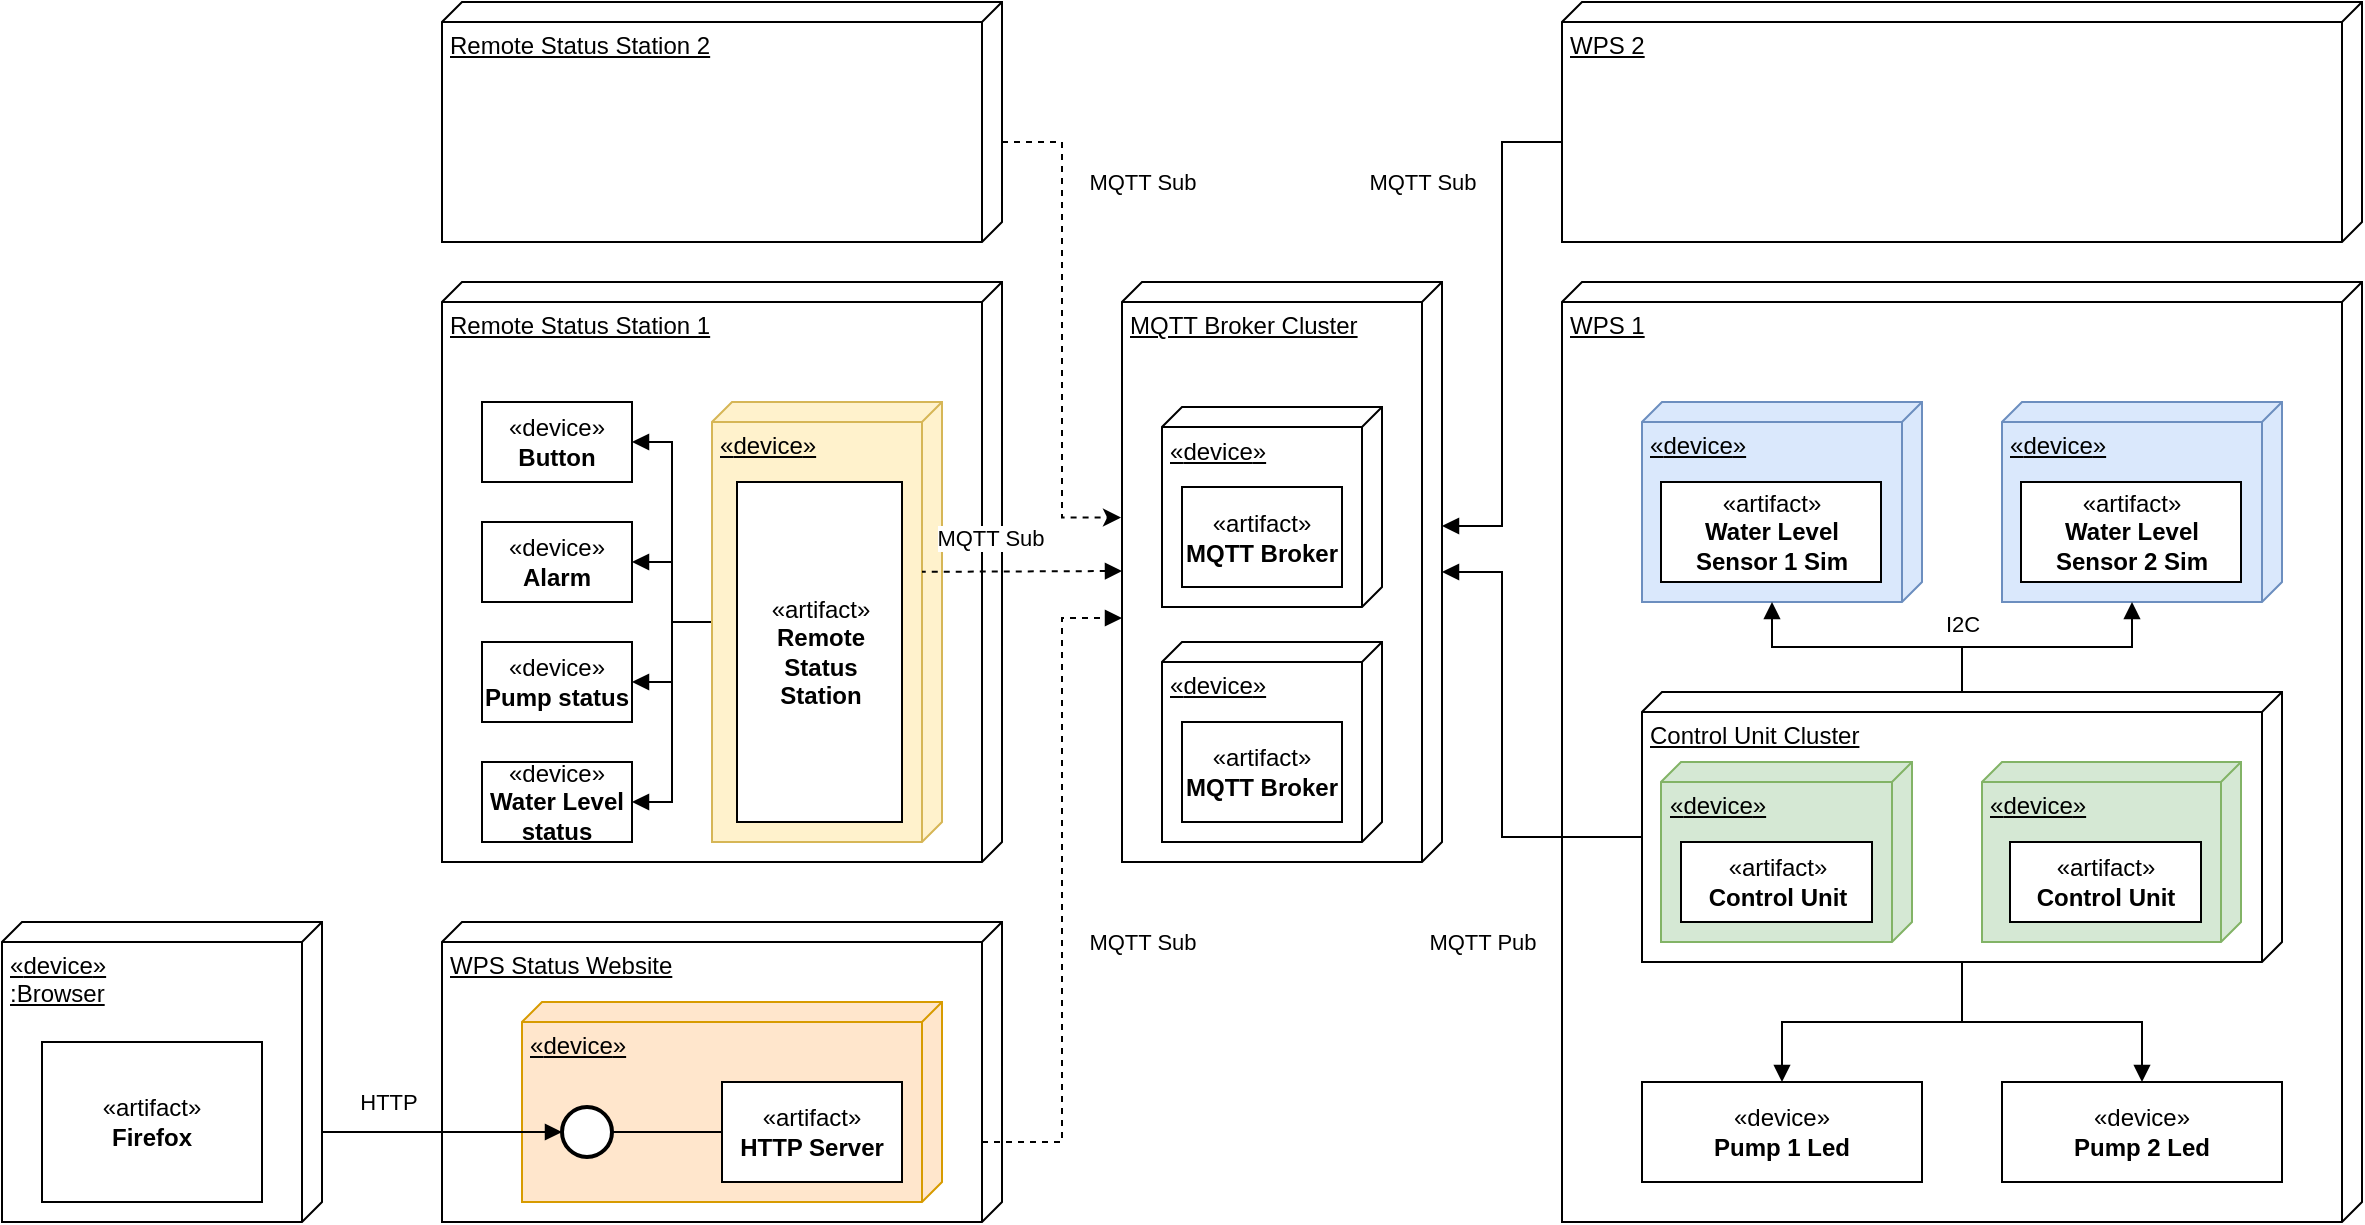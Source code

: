 <mxfile version="22.1.16" type="device">
  <diagram id="-jloQYBRYK6Awh3fImPs" name="Página-1">
    <mxGraphModel dx="2261" dy="2012" grid="1" gridSize="10" guides="1" tooltips="1" connect="1" arrows="1" fold="1" page="1" pageScale="1" pageWidth="827" pageHeight="1169" math="0" shadow="0">
      <root>
        <mxCell id="0" />
        <mxCell id="1" parent="0" />
        <mxCell id="XlQ_gyAynb_7siddWxOq-5" value="MQTT Broker Cluster" style="verticalAlign=top;align=left;spacingTop=8;spacingLeft=2;spacingRight=12;shape=cube;size=10;direction=south;fontStyle=4;html=1;whiteSpace=wrap;" parent="1" vertex="1">
          <mxGeometry x="-40" y="120" width="160" height="290" as="geometry" />
        </mxCell>
        <mxCell id="bxP-EH-jp1SR5SKdyFND-36" value="Remote Status Station 1" style="verticalAlign=top;align=left;spacingTop=8;spacingLeft=2;spacingRight=12;shape=cube;size=10;direction=south;fontStyle=4;html=1;whiteSpace=wrap;" parent="1" vertex="1">
          <mxGeometry x="-380" y="120" width="280" height="290" as="geometry" />
        </mxCell>
        <mxCell id="bxP-EH-jp1SR5SKdyFND-11" value="WPS 1" style="verticalAlign=top;align=left;spacingTop=8;spacingLeft=2;spacingRight=12;shape=cube;size=10;direction=south;fontStyle=4;html=1;whiteSpace=wrap;" parent="1" vertex="1">
          <mxGeometry x="180" y="120" width="400" height="470" as="geometry" />
        </mxCell>
        <mxCell id="bxP-EH-jp1SR5SKdyFND-32" style="edgeStyle=orthogonalEdgeStyle;rounded=0;orthogonalLoop=1;jettySize=auto;html=1;endArrow=block;endFill=1;" parent="1" source="bxP-EH-jp1SR5SKdyFND-1" target="bxP-EH-jp1SR5SKdyFND-8" edge="1">
          <mxGeometry relative="1" as="geometry" />
        </mxCell>
        <mxCell id="bxP-EH-jp1SR5SKdyFND-33" style="edgeStyle=orthogonalEdgeStyle;rounded=0;orthogonalLoop=1;jettySize=auto;html=1;endArrow=block;endFill=1;" parent="1" source="bxP-EH-jp1SR5SKdyFND-1" target="bxP-EH-jp1SR5SKdyFND-9" edge="1">
          <mxGeometry relative="1" as="geometry" />
        </mxCell>
        <mxCell id="bxP-EH-jp1SR5SKdyFND-1" value="Control Unit Cluster" style="verticalAlign=top;align=left;spacingTop=8;spacingLeft=2;spacingRight=12;shape=cube;size=10;direction=south;fontStyle=4;html=1;whiteSpace=wrap;" parent="1" vertex="1">
          <mxGeometry x="220" y="325" width="320" height="135" as="geometry" />
        </mxCell>
        <mxCell id="bxP-EH-jp1SR5SKdyFND-3" value="«&lt;span style=&quot;background-color: initial;&quot;&gt;device&lt;/span&gt;»" style="verticalAlign=top;align=left;spacingTop=8;spacingLeft=2;spacingRight=12;shape=cube;size=10;direction=south;fontStyle=4;html=1;whiteSpace=wrap;fillColor=#dae8fc;strokeColor=#6c8ebf;" parent="1" vertex="1">
          <mxGeometry x="220" y="180" width="140" height="100" as="geometry" />
        </mxCell>
        <mxCell id="bxP-EH-jp1SR5SKdyFND-4" value="«artifact»&lt;br&gt;&lt;b&gt;Water Level Sensor 1 Sim&lt;/b&gt;" style="html=1;whiteSpace=wrap;" parent="1" vertex="1">
          <mxGeometry x="229.5" y="220" width="110" height="50" as="geometry" />
        </mxCell>
        <mxCell id="bxP-EH-jp1SR5SKdyFND-5" value="«&lt;span style=&quot;background-color: initial;&quot;&gt;device&lt;/span&gt;»" style="verticalAlign=top;align=left;spacingTop=8;spacingLeft=2;spacingRight=12;shape=cube;size=10;direction=south;fontStyle=4;html=1;whiteSpace=wrap;fillColor=#dae8fc;strokeColor=#6c8ebf;" parent="1" vertex="1">
          <mxGeometry x="400" y="180" width="140" height="100" as="geometry" />
        </mxCell>
        <mxCell id="bxP-EH-jp1SR5SKdyFND-6" value="«artifact»&lt;br&gt;&lt;b&gt;Water Level Sensor 2 Sim&lt;/b&gt;" style="html=1;whiteSpace=wrap;" parent="1" vertex="1">
          <mxGeometry x="409.5" y="220" width="110" height="50" as="geometry" />
        </mxCell>
        <mxCell id="bxP-EH-jp1SR5SKdyFND-8" value="«device»&lt;br&gt;&lt;b&gt;Pump 1 Led&lt;/b&gt;" style="html=1;whiteSpace=wrap;" parent="1" vertex="1">
          <mxGeometry x="220" y="520" width="140" height="50" as="geometry" />
        </mxCell>
        <mxCell id="bxP-EH-jp1SR5SKdyFND-9" value="«device»&lt;br&gt;&lt;b&gt;Pump 2 Led&lt;/b&gt;" style="html=1;whiteSpace=wrap;" parent="1" vertex="1">
          <mxGeometry x="400" y="520" width="140" height="50" as="geometry" />
        </mxCell>
        <mxCell id="bxP-EH-jp1SR5SKdyFND-12" value="WPS 2" style="verticalAlign=top;align=left;spacingTop=8;spacingLeft=2;spacingRight=12;shape=cube;size=10;direction=south;fontStyle=4;html=1;whiteSpace=wrap;" parent="1" vertex="1">
          <mxGeometry x="180" y="-20" width="400" height="120" as="geometry" />
        </mxCell>
        <mxCell id="bxP-EH-jp1SR5SKdyFND-29" style="edgeStyle=orthogonalEdgeStyle;rounded=0;orthogonalLoop=1;jettySize=auto;html=1;entryX=0;entryY=0;entryDx=100;entryDy=75;entryPerimeter=0;endArrow=block;endFill=1;" parent="1" source="bxP-EH-jp1SR5SKdyFND-1" target="bxP-EH-jp1SR5SKdyFND-3" edge="1">
          <mxGeometry relative="1" as="geometry" />
        </mxCell>
        <mxCell id="bxP-EH-jp1SR5SKdyFND-31" value="I2C" style="edgeLabel;html=1;align=center;verticalAlign=middle;resizable=0;points=[];labelBackgroundColor=none;" parent="bxP-EH-jp1SR5SKdyFND-29" vertex="1" connectable="0">
          <mxGeometry x="-0.345" y="2" relative="1" as="geometry">
            <mxPoint x="23" y="-14" as="offset" />
          </mxGeometry>
        </mxCell>
        <mxCell id="bxP-EH-jp1SR5SKdyFND-30" style="edgeStyle=orthogonalEdgeStyle;rounded=0;orthogonalLoop=1;jettySize=auto;html=1;entryX=0;entryY=0;entryDx=100;entryDy=75;entryPerimeter=0;endArrow=block;endFill=1;" parent="1" source="bxP-EH-jp1SR5SKdyFND-1" target="bxP-EH-jp1SR5SKdyFND-5" edge="1">
          <mxGeometry relative="1" as="geometry" />
        </mxCell>
        <mxCell id="bxP-EH-jp1SR5SKdyFND-50" style="edgeStyle=orthogonalEdgeStyle;rounded=0;orthogonalLoop=1;jettySize=auto;html=1;entryX=1;entryY=0.5;entryDx=0;entryDy=0;endArrow=block;endFill=1;" parent="1" source="bxP-EH-jp1SR5SKdyFND-37" target="bxP-EH-jp1SR5SKdyFND-42" edge="1">
          <mxGeometry relative="1" as="geometry">
            <Array as="points">
              <mxPoint x="-265" y="290" />
              <mxPoint x="-265" y="200" />
            </Array>
          </mxGeometry>
        </mxCell>
        <mxCell id="bxP-EH-jp1SR5SKdyFND-51" style="edgeStyle=orthogonalEdgeStyle;rounded=0;orthogonalLoop=1;jettySize=auto;html=1;entryX=1;entryY=0.5;entryDx=0;entryDy=0;endArrow=block;endFill=1;" parent="1" source="bxP-EH-jp1SR5SKdyFND-37" target="bxP-EH-jp1SR5SKdyFND-41" edge="1">
          <mxGeometry relative="1" as="geometry" />
        </mxCell>
        <mxCell id="bxP-EH-jp1SR5SKdyFND-52" style="edgeStyle=orthogonalEdgeStyle;rounded=0;orthogonalLoop=1;jettySize=auto;html=1;entryX=1;entryY=0.5;entryDx=0;entryDy=0;endArrow=block;endFill=1;" parent="1" source="bxP-EH-jp1SR5SKdyFND-37" target="bxP-EH-jp1SR5SKdyFND-40" edge="1">
          <mxGeometry relative="1" as="geometry" />
        </mxCell>
        <mxCell id="bxP-EH-jp1SR5SKdyFND-54" style="edgeStyle=orthogonalEdgeStyle;rounded=0;orthogonalLoop=1;jettySize=auto;html=1;entryX=1;entryY=0.5;entryDx=0;entryDy=0;endArrow=block;endFill=1;" parent="1" source="bxP-EH-jp1SR5SKdyFND-37" target="bxP-EH-jp1SR5SKdyFND-39" edge="1">
          <mxGeometry relative="1" as="geometry" />
        </mxCell>
        <mxCell id="bxP-EH-jp1SR5SKdyFND-37" value="«&lt;span style=&quot;background-color: initial;&quot;&gt;device&lt;/span&gt;»" style="verticalAlign=top;align=left;spacingTop=8;spacingLeft=2;spacingRight=12;shape=cube;size=10;direction=south;fontStyle=4;html=1;whiteSpace=wrap;fillColor=#fff2cc;strokeColor=#d6b656;" parent="1" vertex="1">
          <mxGeometry x="-245" y="180" width="115" height="220" as="geometry" />
        </mxCell>
        <mxCell id="bxP-EH-jp1SR5SKdyFND-38" value="«artifact»&lt;br&gt;&lt;b&gt;Remote Status &lt;br&gt;Station&lt;br&gt;&lt;/b&gt;" style="html=1;whiteSpace=wrap;" parent="1" vertex="1">
          <mxGeometry x="-232.5" y="220" width="82.5" height="170" as="geometry" />
        </mxCell>
        <mxCell id="bxP-EH-jp1SR5SKdyFND-39" value="«device»&lt;br&gt;&lt;b&gt;Water Level status&lt;/b&gt;" style="html=1;whiteSpace=wrap;" parent="1" vertex="1">
          <mxGeometry x="-360" y="360" width="75" height="40" as="geometry" />
        </mxCell>
        <mxCell id="bxP-EH-jp1SR5SKdyFND-40" value="«device»&lt;br&gt;&lt;b&gt;Pump status&lt;/b&gt;" style="html=1;whiteSpace=wrap;" parent="1" vertex="1">
          <mxGeometry x="-360" y="300" width="75" height="40" as="geometry" />
        </mxCell>
        <mxCell id="bxP-EH-jp1SR5SKdyFND-41" value="«device»&lt;br&gt;&lt;b&gt;Alarm&lt;/b&gt;" style="html=1;whiteSpace=wrap;" parent="1" vertex="1">
          <mxGeometry x="-360" y="240" width="75" height="40" as="geometry" />
        </mxCell>
        <mxCell id="bxP-EH-jp1SR5SKdyFND-42" value="«device»&lt;br&gt;&lt;b&gt;Button&lt;/b&gt;" style="html=1;whiteSpace=wrap;" parent="1" vertex="1">
          <mxGeometry x="-360" y="180" width="75" height="40" as="geometry" />
        </mxCell>
        <mxCell id="bxP-EH-jp1SR5SKdyFND-57" value="Remote Status Station 2" style="verticalAlign=top;align=left;spacingTop=8;spacingLeft=2;spacingRight=12;shape=cube;size=10;direction=south;fontStyle=4;html=1;whiteSpace=wrap;" parent="1" vertex="1">
          <mxGeometry x="-380" y="-20" width="280" height="120" as="geometry" />
        </mxCell>
        <mxCell id="bxP-EH-jp1SR5SKdyFND-61" value="WPS Status Website" style="verticalAlign=top;align=left;spacingTop=8;spacingLeft=2;spacingRight=12;shape=cube;size=10;direction=south;fontStyle=4;html=1;whiteSpace=wrap;" parent="1" vertex="1">
          <mxGeometry x="-380" y="440" width="280" height="150" as="geometry" />
        </mxCell>
        <mxCell id="bxP-EH-jp1SR5SKdyFND-63" value="«&lt;span style=&quot;background-color: initial;&quot;&gt;device&lt;/span&gt;»" style="verticalAlign=top;align=left;spacingTop=8;spacingLeft=2;spacingRight=12;shape=cube;size=10;direction=south;fontStyle=4;html=1;whiteSpace=wrap;fillColor=#ffe6cc;strokeColor=#d79b00;" parent="1" vertex="1">
          <mxGeometry x="-340" y="480" width="210" height="100" as="geometry" />
        </mxCell>
        <mxCell id="bxP-EH-jp1SR5SKdyFND-64" value="«artifact»&lt;br&gt;&lt;b&gt;HTTP Server&lt;/b&gt;" style="html=1;whiteSpace=wrap;" parent="1" vertex="1">
          <mxGeometry x="-240" y="520" width="90" height="50" as="geometry" />
        </mxCell>
        <mxCell id="bxP-EH-jp1SR5SKdyFND-70" value="«&lt;span style=&quot;border-color: var(--border-color); color: rgb(0, 0, 0); background-color: initial;&quot;&gt;device&lt;/span&gt;&lt;span style=&quot;color: rgb(0, 0, 0);&quot;&gt;»&lt;br&gt;:Browser&lt;br&gt;&lt;/span&gt;" style="verticalAlign=top;align=left;spacingTop=8;spacingLeft=2;spacingRight=12;shape=cube;size=10;direction=south;fontStyle=4;html=1;whiteSpace=wrap;" parent="1" vertex="1">
          <mxGeometry x="-600" y="440" width="160" height="150" as="geometry" />
        </mxCell>
        <mxCell id="bxP-EH-jp1SR5SKdyFND-71" value="«artifact»&lt;br&gt;&lt;b&gt;Firefox&lt;/b&gt;" style="html=1;whiteSpace=wrap;" parent="1" vertex="1">
          <mxGeometry x="-580" y="500" width="110" height="80" as="geometry" />
        </mxCell>
        <mxCell id="bxP-EH-jp1SR5SKdyFND-73" style="edgeStyle=orthogonalEdgeStyle;rounded=0;orthogonalLoop=1;jettySize=auto;html=1;entryX=0;entryY=0.5;entryDx=0;entryDy=0;endArrow=block;endFill=1;" parent="1" source="bxP-EH-jp1SR5SKdyFND-70" target="bxP-EH-jp1SR5SKdyFND-75" edge="1">
          <mxGeometry relative="1" as="geometry">
            <Array as="points">
              <mxPoint x="-390" y="545" />
              <mxPoint x="-390" y="545" />
            </Array>
          </mxGeometry>
        </mxCell>
        <mxCell id="bxP-EH-jp1SR5SKdyFND-74" value="HTTP" style="edgeLabel;html=1;align=center;verticalAlign=middle;resizable=0;points=[];" parent="bxP-EH-jp1SR5SKdyFND-73" vertex="1" connectable="0">
          <mxGeometry x="-0.35" y="-2" relative="1" as="geometry">
            <mxPoint x="-6" y="-17" as="offset" />
          </mxGeometry>
        </mxCell>
        <mxCell id="bxP-EH-jp1SR5SKdyFND-76" style="edgeStyle=orthogonalEdgeStyle;rounded=0;orthogonalLoop=1;jettySize=auto;html=1;entryX=0;entryY=0.5;entryDx=0;entryDy=0;endArrow=none;endFill=0;" parent="1" source="bxP-EH-jp1SR5SKdyFND-75" target="bxP-EH-jp1SR5SKdyFND-64" edge="1">
          <mxGeometry relative="1" as="geometry" />
        </mxCell>
        <mxCell id="bxP-EH-jp1SR5SKdyFND-75" value="" style="ellipse;whiteSpace=wrap;html=1;aspect=fixed;strokeWidth=2;" parent="1" vertex="1">
          <mxGeometry x="-320" y="532.5" width="25" height="25" as="geometry" />
        </mxCell>
        <mxCell id="XlQ_gyAynb_7siddWxOq-1" value="«&lt;span style=&quot;background-color: initial;&quot;&gt;device&lt;/span&gt;»" style="verticalAlign=top;align=left;spacingTop=8;spacingLeft=2;spacingRight=12;shape=cube;size=10;direction=south;fontStyle=4;html=1;whiteSpace=wrap;" parent="1" vertex="1">
          <mxGeometry x="-20" y="182.5" width="110" height="100" as="geometry" />
        </mxCell>
        <mxCell id="XlQ_gyAynb_7siddWxOq-2" value="«artifact»&lt;br&gt;&lt;b&gt;MQTT Broker&lt;/b&gt;" style="html=1;whiteSpace=wrap;" parent="1" vertex="1">
          <mxGeometry x="-10" y="222.5" width="80" height="50" as="geometry" />
        </mxCell>
        <mxCell id="XlQ_gyAynb_7siddWxOq-3" value="«&lt;span style=&quot;background-color: initial;&quot;&gt;device&lt;/span&gt;»" style="verticalAlign=top;align=left;spacingTop=8;spacingLeft=2;spacingRight=12;shape=cube;size=10;direction=south;fontStyle=4;html=1;whiteSpace=wrap;" parent="1" vertex="1">
          <mxGeometry x="-20" y="300" width="110" height="100" as="geometry" />
        </mxCell>
        <mxCell id="XlQ_gyAynb_7siddWxOq-7" value="«&lt;span style=&quot;background-color: initial;&quot;&gt;device&lt;/span&gt;»" style="verticalAlign=top;align=left;spacingTop=8;spacingLeft=2;spacingRight=12;shape=cube;size=10;direction=south;fontStyle=4;html=1;whiteSpace=wrap;fillColor=#d5e8d4;strokeColor=#82b366;" parent="1" vertex="1">
          <mxGeometry x="390" y="360" width="129.5" height="90" as="geometry" />
        </mxCell>
        <mxCell id="XlQ_gyAynb_7siddWxOq-4" value="«artifact»&lt;br&gt;&lt;b&gt;MQTT Broker&lt;/b&gt;" style="html=1;whiteSpace=wrap;" parent="1" vertex="1">
          <mxGeometry x="-10" y="340" width="80" height="50" as="geometry" />
        </mxCell>
        <mxCell id="bxP-EH-jp1SR5SKdyFND-48" value="«artifact»&lt;br&gt;&lt;b&gt;Control Unit&lt;/b&gt;" style="html=1;whiteSpace=wrap;" parent="1" vertex="1">
          <mxGeometry x="404" y="400" width="95.5" height="40" as="geometry" />
        </mxCell>
        <mxCell id="XlQ_gyAynb_7siddWxOq-8" value="«&lt;span style=&quot;background-color: initial;&quot;&gt;device&lt;/span&gt;»" style="verticalAlign=top;align=left;spacingTop=8;spacingLeft=2;spacingRight=12;shape=cube;size=10;direction=south;fontStyle=4;html=1;whiteSpace=wrap;fillColor=#d5e8d4;strokeColor=#82b366;" parent="1" vertex="1">
          <mxGeometry x="229.5" y="360" width="125.5" height="90" as="geometry" />
        </mxCell>
        <mxCell id="XlQ_gyAynb_7siddWxOq-9" value="«artifact»&lt;br&gt;&lt;b&gt;Control Unit&lt;/b&gt;" style="html=1;whiteSpace=wrap;" parent="1" vertex="1">
          <mxGeometry x="239.5" y="400" width="95.5" height="40" as="geometry" />
        </mxCell>
        <mxCell id="XlQ_gyAynb_7siddWxOq-10" value="" style="endArrow=block;html=1;rounded=0;exitX=0;exitY=0;exitDx=72.5;exitDy=320;exitPerimeter=0;entryX=0;entryY=0;entryDx=145;entryDy=0;entryPerimeter=0;edgeStyle=orthogonalEdgeStyle;endFill=1;" parent="1" source="bxP-EH-jp1SR5SKdyFND-1" target="XlQ_gyAynb_7siddWxOq-5" edge="1">
          <mxGeometry width="50" height="50" relative="1" as="geometry">
            <mxPoint x="-120" y="420" as="sourcePoint" />
            <mxPoint x="-70" y="370" as="targetPoint" />
            <Array as="points">
              <mxPoint x="150" y="398" />
              <mxPoint x="150" y="265" />
            </Array>
          </mxGeometry>
        </mxCell>
        <mxCell id="XlQ_gyAynb_7siddWxOq-12" value="MQTT Pub" style="edgeLabel;html=1;align=center;verticalAlign=middle;resizable=0;points=[];" parent="XlQ_gyAynb_7siddWxOq-10" vertex="1" connectable="0">
          <mxGeometry x="0.062" y="-2" relative="1" as="geometry">
            <mxPoint x="-12" y="106" as="offset" />
          </mxGeometry>
        </mxCell>
        <mxCell id="XlQ_gyAynb_7siddWxOq-11" value="" style="endArrow=none;html=1;rounded=0;exitX=0.497;exitY=1.006;exitDx=0;exitDy=0;exitPerimeter=0;endFill=0;startArrow=block;startFill=1;entryX=0.386;entryY=0.087;entryDx=0;entryDy=0;entryPerimeter=0;dashed=1;" parent="1" target="bxP-EH-jp1SR5SKdyFND-37" edge="1">
          <mxGeometry width="50" height="50" relative="1" as="geometry">
            <mxPoint x="-40.0" y="264.5" as="sourcePoint" />
            <mxPoint x="-116" y="265" as="targetPoint" />
          </mxGeometry>
        </mxCell>
        <mxCell id="XlQ_gyAynb_7siddWxOq-13" value="MQTT Sub" style="edgeLabel;html=1;align=center;verticalAlign=middle;resizable=0;points=[];" parent="XlQ_gyAynb_7siddWxOq-11" vertex="1" connectable="0">
          <mxGeometry x="-0.012" y="1" relative="1" as="geometry">
            <mxPoint x="-17" y="-18" as="offset" />
          </mxGeometry>
        </mxCell>
        <mxCell id="UV0Z9gBOr8nxYHlWARJG-1" value="" style="endArrow=block;html=1;rounded=0;edgeStyle=orthogonalEdgeStyle;endFill=1;dashed=1;" parent="1" target="XlQ_gyAynb_7siddWxOq-5" edge="1">
          <mxGeometry width="50" height="50" relative="1" as="geometry">
            <mxPoint x="-110" y="550" as="sourcePoint" />
            <mxPoint x="-70" y="370" as="targetPoint" />
            <Array as="points">
              <mxPoint x="-70" y="550" />
              <mxPoint x="-70" y="288" />
            </Array>
          </mxGeometry>
        </mxCell>
        <mxCell id="UV0Z9gBOr8nxYHlWARJG-2" value="MQTT Sub" style="edgeLabel;html=1;align=center;verticalAlign=middle;resizable=0;points=[];" parent="UV0Z9gBOr8nxYHlWARJG-1" vertex="1" connectable="0">
          <mxGeometry x="-0.149" y="2" relative="1" as="geometry">
            <mxPoint x="42" y="1" as="offset" />
          </mxGeometry>
        </mxCell>
        <mxCell id="UV0Z9gBOr8nxYHlWARJG-7" value="" style="endArrow=block;html=1;rounded=0;edgeStyle=orthogonalEdgeStyle;endFill=1;" parent="1" target="XlQ_gyAynb_7siddWxOq-5" edge="1">
          <mxGeometry width="50" height="50" relative="1" as="geometry">
            <mxPoint x="180" y="50" as="sourcePoint" />
            <mxPoint x="50" y="290" as="targetPoint" />
            <Array as="points">
              <mxPoint x="180" y="50" />
              <mxPoint x="150" y="50" />
              <mxPoint x="150" y="242" />
            </Array>
          </mxGeometry>
        </mxCell>
        <mxCell id="UV0Z9gBOr8nxYHlWARJG-8" value="MQTT Sub" style="edgeLabel;html=1;align=center;verticalAlign=middle;resizable=0;points=[];" parent="UV0Z9gBOr8nxYHlWARJG-7" vertex="1" connectable="0">
          <mxGeometry x="-0.313" relative="1" as="geometry">
            <mxPoint x="-40" y="-37" as="offset" />
          </mxGeometry>
        </mxCell>
        <mxCell id="UV0Z9gBOr8nxYHlWARJG-9" value="" style="endArrow=classic;html=1;rounded=0;entryX=0.406;entryY=1.003;entryDx=0;entryDy=0;entryPerimeter=0;edgeStyle=orthogonalEdgeStyle;dashed=1;" parent="1" source="bxP-EH-jp1SR5SKdyFND-57" target="XlQ_gyAynb_7siddWxOq-5" edge="1">
          <mxGeometry width="50" height="50" relative="1" as="geometry">
            <mxPoint x="-80" y="50" as="sourcePoint" />
            <mxPoint x="50" y="70" as="targetPoint" />
            <Array as="points">
              <mxPoint x="-70" y="50" />
              <mxPoint x="-70" y="238" />
            </Array>
          </mxGeometry>
        </mxCell>
        <mxCell id="UV0Z9gBOr8nxYHlWARJG-10" value="MQTT Sub" style="edgeLabel;html=1;align=center;verticalAlign=middle;resizable=0;points=[];" parent="UV0Z9gBOr8nxYHlWARJG-9" vertex="1" connectable="0">
          <mxGeometry x="-0.635" y="1" relative="1" as="geometry">
            <mxPoint x="39" y="5" as="offset" />
          </mxGeometry>
        </mxCell>
      </root>
    </mxGraphModel>
  </diagram>
</mxfile>
